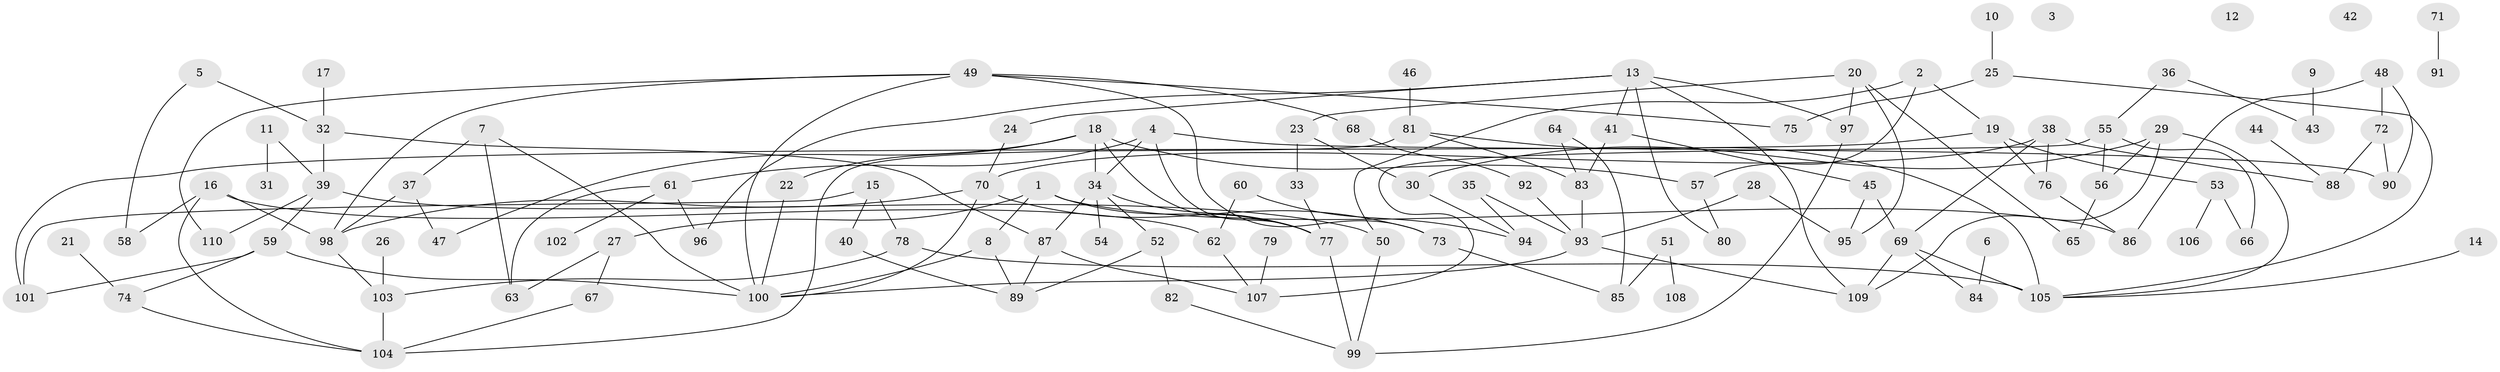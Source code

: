 // Generated by graph-tools (version 1.1) at 2025/00/03/09/25 03:00:45]
// undirected, 110 vertices, 157 edges
graph export_dot {
graph [start="1"]
  node [color=gray90,style=filled];
  1;
  2;
  3;
  4;
  5;
  6;
  7;
  8;
  9;
  10;
  11;
  12;
  13;
  14;
  15;
  16;
  17;
  18;
  19;
  20;
  21;
  22;
  23;
  24;
  25;
  26;
  27;
  28;
  29;
  30;
  31;
  32;
  33;
  34;
  35;
  36;
  37;
  38;
  39;
  40;
  41;
  42;
  43;
  44;
  45;
  46;
  47;
  48;
  49;
  50;
  51;
  52;
  53;
  54;
  55;
  56;
  57;
  58;
  59;
  60;
  61;
  62;
  63;
  64;
  65;
  66;
  67;
  68;
  69;
  70;
  71;
  72;
  73;
  74;
  75;
  76;
  77;
  78;
  79;
  80;
  81;
  82;
  83;
  84;
  85;
  86;
  87;
  88;
  89;
  90;
  91;
  92;
  93;
  94;
  95;
  96;
  97;
  98;
  99;
  100;
  101;
  102;
  103;
  104;
  105;
  106;
  107;
  108;
  109;
  110;
  1 -- 8;
  1 -- 27;
  1 -- 77;
  1 -- 86;
  2 -- 19;
  2 -- 50;
  2 -- 57;
  4 -- 34;
  4 -- 61;
  4 -- 77;
  4 -- 90;
  5 -- 32;
  5 -- 58;
  6 -- 84;
  7 -- 37;
  7 -- 63;
  7 -- 100;
  8 -- 89;
  8 -- 100;
  9 -- 43;
  10 -- 25;
  11 -- 31;
  11 -- 39;
  13 -- 24;
  13 -- 41;
  13 -- 80;
  13 -- 96;
  13 -- 97;
  13 -- 109;
  14 -- 105;
  15 -- 40;
  15 -- 78;
  15 -- 101;
  16 -- 58;
  16 -- 62;
  16 -- 98;
  16 -- 104;
  17 -- 32;
  18 -- 22;
  18 -- 34;
  18 -- 47;
  18 -- 57;
  18 -- 77;
  19 -- 53;
  19 -- 76;
  19 -- 101;
  20 -- 23;
  20 -- 65;
  20 -- 95;
  20 -- 97;
  21 -- 74;
  22 -- 100;
  23 -- 30;
  23 -- 33;
  24 -- 70;
  25 -- 75;
  25 -- 105;
  26 -- 103;
  27 -- 63;
  27 -- 67;
  28 -- 93;
  28 -- 95;
  29 -- 30;
  29 -- 56;
  29 -- 105;
  29 -- 109;
  30 -- 94;
  32 -- 39;
  32 -- 87;
  33 -- 77;
  34 -- 52;
  34 -- 54;
  34 -- 77;
  34 -- 87;
  35 -- 93;
  35 -- 94;
  36 -- 43;
  36 -- 55;
  37 -- 47;
  37 -- 98;
  38 -- 69;
  38 -- 70;
  38 -- 76;
  38 -- 88;
  39 -- 50;
  39 -- 59;
  39 -- 110;
  40 -- 89;
  41 -- 45;
  41 -- 83;
  44 -- 88;
  45 -- 69;
  45 -- 95;
  46 -- 81;
  48 -- 72;
  48 -- 86;
  48 -- 90;
  49 -- 68;
  49 -- 73;
  49 -- 75;
  49 -- 98;
  49 -- 100;
  49 -- 110;
  50 -- 99;
  51 -- 85;
  51 -- 108;
  52 -- 82;
  52 -- 89;
  53 -- 66;
  53 -- 106;
  55 -- 56;
  55 -- 66;
  55 -- 107;
  56 -- 65;
  57 -- 80;
  59 -- 74;
  59 -- 100;
  59 -- 101;
  60 -- 62;
  60 -- 94;
  61 -- 63;
  61 -- 96;
  61 -- 102;
  62 -- 107;
  64 -- 83;
  64 -- 85;
  67 -- 104;
  68 -- 92;
  69 -- 84;
  69 -- 105;
  69 -- 109;
  70 -- 73;
  70 -- 98;
  70 -- 100;
  71 -- 91;
  72 -- 88;
  72 -- 90;
  73 -- 85;
  74 -- 104;
  76 -- 86;
  77 -- 99;
  78 -- 103;
  78 -- 105;
  79 -- 107;
  81 -- 83;
  81 -- 104;
  81 -- 105;
  82 -- 99;
  83 -- 93;
  87 -- 89;
  87 -- 107;
  92 -- 93;
  93 -- 100;
  93 -- 109;
  97 -- 99;
  98 -- 103;
  103 -- 104;
}
